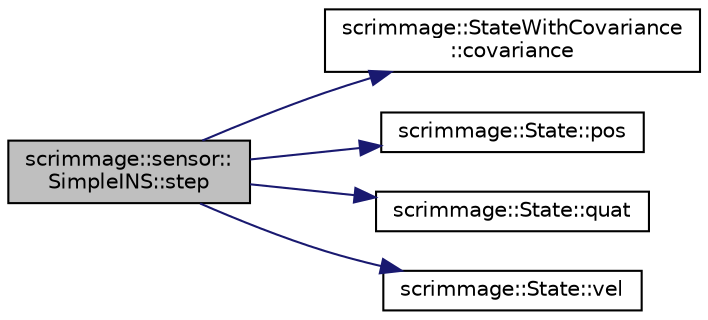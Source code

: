 digraph "scrimmage::sensor::SimpleINS::step"
{
 // LATEX_PDF_SIZE
  edge [fontname="Helvetica",fontsize="10",labelfontname="Helvetica",labelfontsize="10"];
  node [fontname="Helvetica",fontsize="10",shape=record];
  rankdir="LR";
  Node1 [label="scrimmage::sensor::\lSimpleINS::step",height=0.2,width=0.4,color="black", fillcolor="grey75", style="filled", fontcolor="black",tooltip=" "];
  Node1 -> Node2 [color="midnightblue",fontsize="10",style="solid",fontname="Helvetica"];
  Node2 [label="scrimmage::StateWithCovariance\l::covariance",height=0.2,width=0.4,color="black", fillcolor="white", style="filled",URL="$classscrimmage_1_1StateWithCovariance.html#ae1a8e6d0cc4ead12d1862aa6a52feb8e",tooltip=" "];
  Node1 -> Node3 [color="midnightblue",fontsize="10",style="solid",fontname="Helvetica"];
  Node3 [label="scrimmage::State::pos",height=0.2,width=0.4,color="black", fillcolor="white", style="filled",URL="$classscrimmage_1_1State.html#a44e35a1999b53228647e2bde067b6143",tooltip=" "];
  Node1 -> Node4 [color="midnightblue",fontsize="10",style="solid",fontname="Helvetica"];
  Node4 [label="scrimmage::State::quat",height=0.2,width=0.4,color="black", fillcolor="white", style="filled",URL="$classscrimmage_1_1State.html#a3233d1e0f138395b2ec2db72eacd5608",tooltip=" "];
  Node1 -> Node5 [color="midnightblue",fontsize="10",style="solid",fontname="Helvetica"];
  Node5 [label="scrimmage::State::vel",height=0.2,width=0.4,color="black", fillcolor="white", style="filled",URL="$classscrimmage_1_1State.html#af13bb8ef8934f6127822564443694678",tooltip=" "];
}
